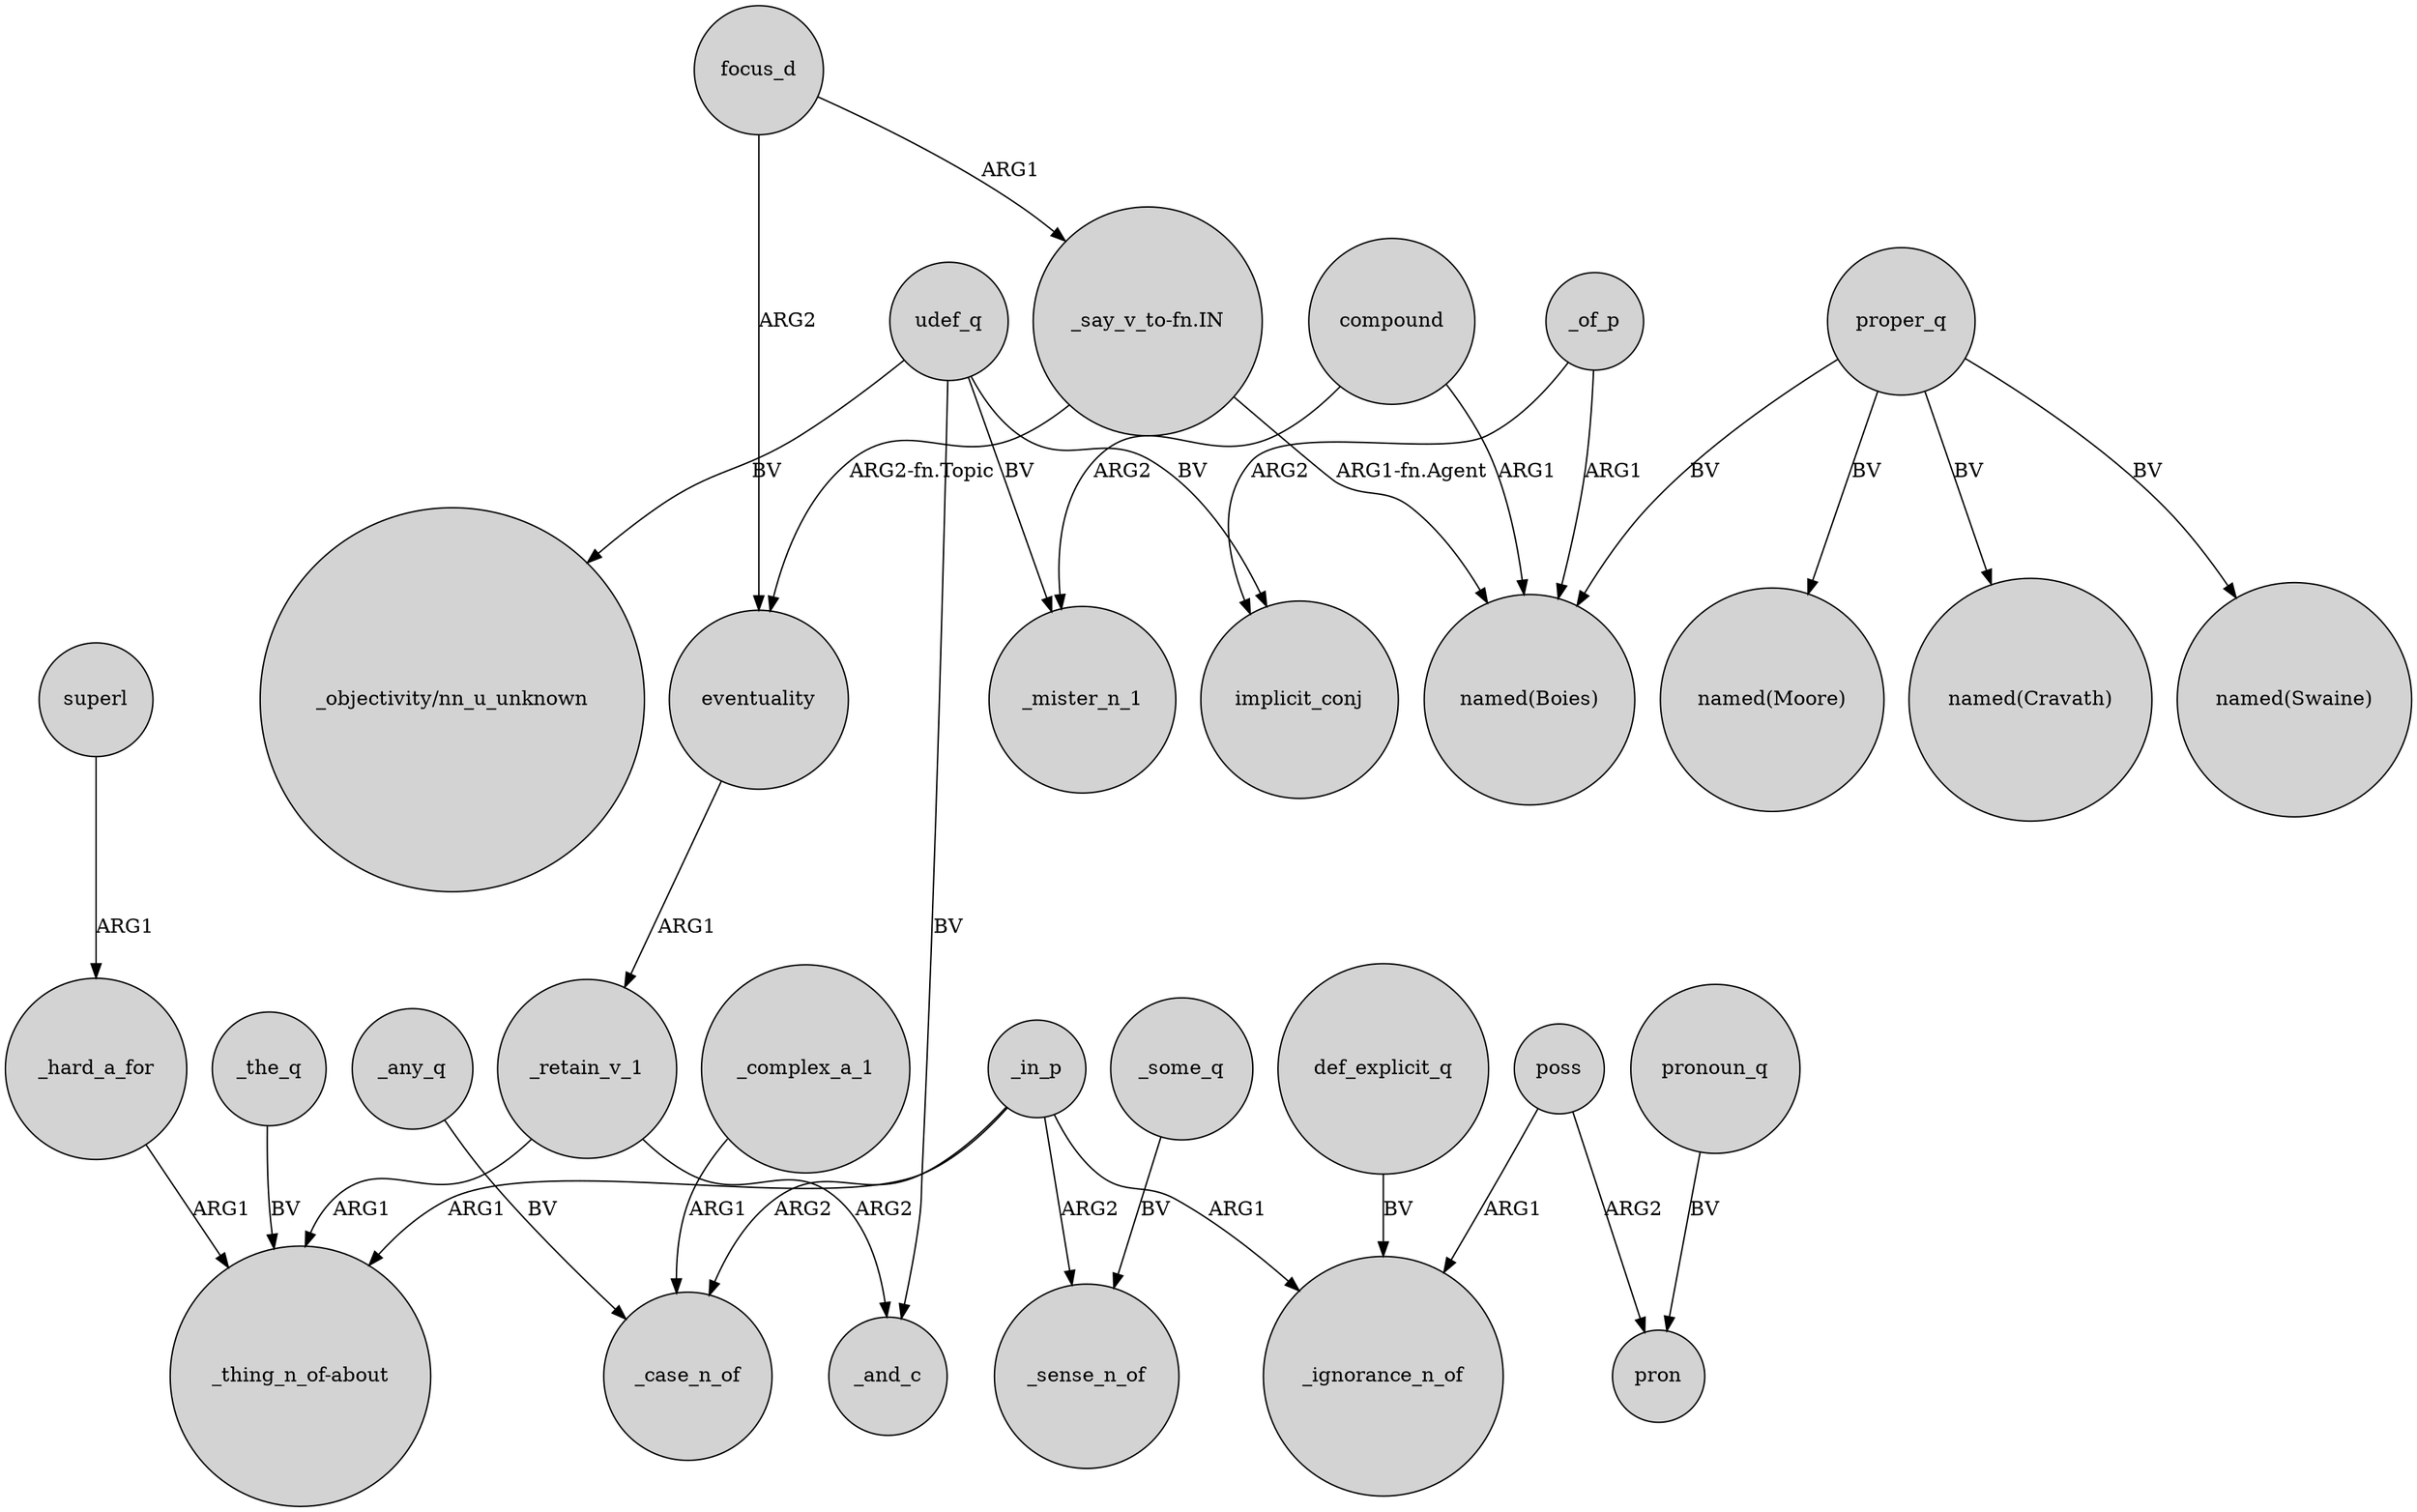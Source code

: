 digraph {
	node [shape=circle style=filled]
	"_say_v_to-fn.IN" -> eventuality [label="ARG2-fn.Topic"]
	"_say_v_to-fn.IN" -> "named(Boies)" [label="ARG1-fn.Agent"]
	superl -> _hard_a_for [label=ARG1]
	poss -> pron [label=ARG2]
	_retain_v_1 -> "_thing_n_of-about" [label=ARG1]
	_in_p -> "_thing_n_of-about" [label=ARG1]
	compound -> _mister_n_1 [label=ARG2]
	proper_q -> "named(Cravath)" [label=BV]
	udef_q -> _mister_n_1 [label=BV]
	_complex_a_1 -> _case_n_of [label=ARG1]
	_in_p -> _sense_n_of [label=ARG2]
	udef_q -> implicit_conj [label=BV]
	_in_p -> _ignorance_n_of [label=ARG1]
	_of_p -> "named(Boies)" [label=ARG1]
	focus_d -> "_say_v_to-fn.IN" [label=ARG1]
	proper_q -> "named(Swaine)" [label=BV]
	pronoun_q -> pron [label=BV]
	proper_q -> "named(Boies)" [label=BV]
	_any_q -> _case_n_of [label=BV]
	eventuality -> _retain_v_1 [label=ARG1]
	_hard_a_for -> "_thing_n_of-about" [label=ARG1]
	proper_q -> "named(Moore)" [label=BV]
	_in_p -> _case_n_of [label=ARG2]
	_retain_v_1 -> _and_c [label=ARG2]
	_of_p -> implicit_conj [label=ARG2]
	def_explicit_q -> _ignorance_n_of [label=BV]
	focus_d -> eventuality [label=ARG2]
	_the_q -> "_thing_n_of-about" [label=BV]
	poss -> _ignorance_n_of [label=ARG1]
	udef_q -> _and_c [label=BV]
	_some_q -> _sense_n_of [label=BV]
	compound -> "named(Boies)" [label=ARG1]
	udef_q -> "_objectivity/nn_u_unknown" [label=BV]
}
